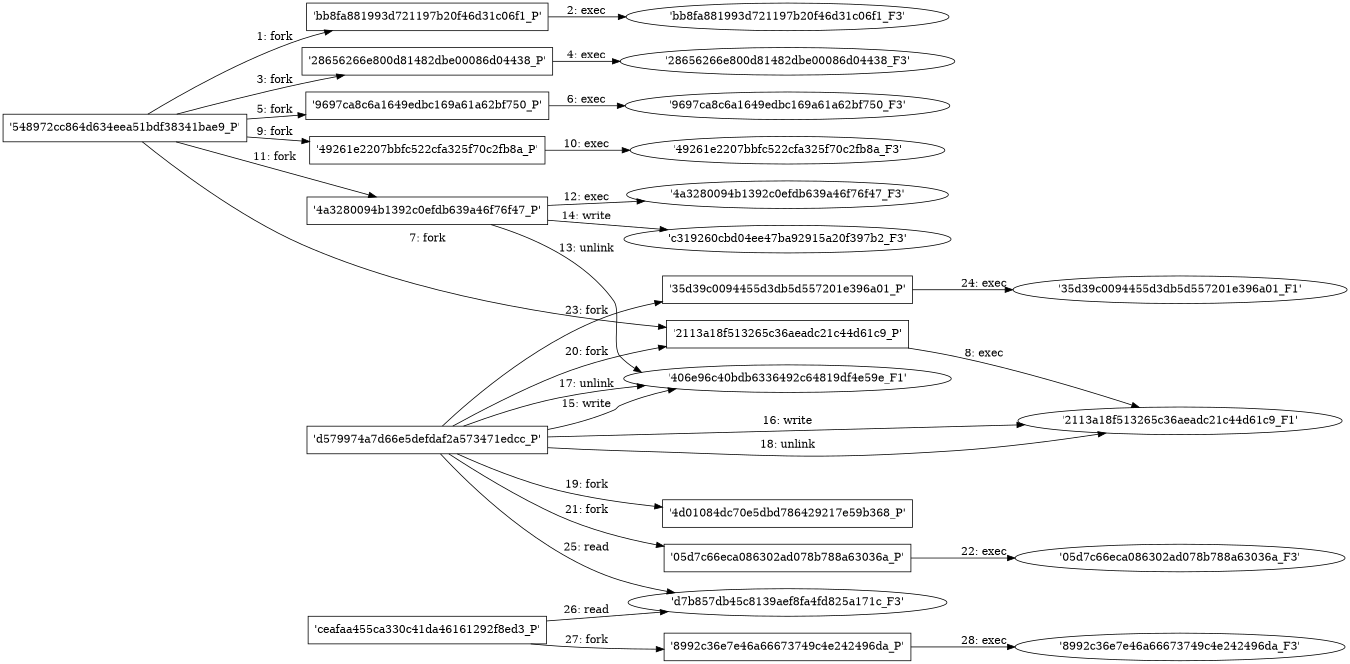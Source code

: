 digraph "D:\Learning\Paper\apt\基于CTI的攻击预警\Dataset\攻击图\ASGfromALLCTI\Threat Source Newsletter (April 15, 2021).dot" {
rankdir="LR"
size="9"
fixedsize="false"
splines="true"
nodesep=0.3
ranksep=0
fontsize=10
overlap="scalexy"
engine= "neato"
	"'548972cc864d634eea51bdf38341bae9_P'" [node_type=Process shape=box]
	"'bb8fa881993d721197b20f46d31c06f1_P'" [node_type=Process shape=box]
	"'548972cc864d634eea51bdf38341bae9_P'" -> "'bb8fa881993d721197b20f46d31c06f1_P'" [label="1: fork"]
	"'bb8fa881993d721197b20f46d31c06f1_P'" [node_type=Process shape=box]
	"'bb8fa881993d721197b20f46d31c06f1_F3'" [node_type=File shape=ellipse]
	"'bb8fa881993d721197b20f46d31c06f1_P'" -> "'bb8fa881993d721197b20f46d31c06f1_F3'" [label="2: exec"]
	"'548972cc864d634eea51bdf38341bae9_P'" [node_type=Process shape=box]
	"'28656266e800d81482dbe00086d04438_P'" [node_type=Process shape=box]
	"'548972cc864d634eea51bdf38341bae9_P'" -> "'28656266e800d81482dbe00086d04438_P'" [label="3: fork"]
	"'28656266e800d81482dbe00086d04438_P'" [node_type=Process shape=box]
	"'28656266e800d81482dbe00086d04438_F3'" [node_type=File shape=ellipse]
	"'28656266e800d81482dbe00086d04438_P'" -> "'28656266e800d81482dbe00086d04438_F3'" [label="4: exec"]
	"'548972cc864d634eea51bdf38341bae9_P'" [node_type=Process shape=box]
	"'9697ca8c6a1649edbc169a61a62bf750_P'" [node_type=Process shape=box]
	"'548972cc864d634eea51bdf38341bae9_P'" -> "'9697ca8c6a1649edbc169a61a62bf750_P'" [label="5: fork"]
	"'9697ca8c6a1649edbc169a61a62bf750_P'" [node_type=Process shape=box]
	"'9697ca8c6a1649edbc169a61a62bf750_F3'" [node_type=File shape=ellipse]
	"'9697ca8c6a1649edbc169a61a62bf750_P'" -> "'9697ca8c6a1649edbc169a61a62bf750_F3'" [label="6: exec"]
	"'548972cc864d634eea51bdf38341bae9_P'" [node_type=Process shape=box]
	"'2113a18f513265c36aeadc21c44d61c9_P'" [node_type=Process shape=box]
	"'548972cc864d634eea51bdf38341bae9_P'" -> "'2113a18f513265c36aeadc21c44d61c9_P'" [label="7: fork"]
	"'2113a18f513265c36aeadc21c44d61c9_P'" [node_type=Process shape=box]
	"'2113a18f513265c36aeadc21c44d61c9_F1'" [node_type=File shape=ellipse]
	"'2113a18f513265c36aeadc21c44d61c9_P'" -> "'2113a18f513265c36aeadc21c44d61c9_F1'" [label="8: exec"]
	"'548972cc864d634eea51bdf38341bae9_P'" [node_type=Process shape=box]
	"'49261e2207bbfc522cfa325f70c2fb8a_P'" [node_type=Process shape=box]
	"'548972cc864d634eea51bdf38341bae9_P'" -> "'49261e2207bbfc522cfa325f70c2fb8a_P'" [label="9: fork"]
	"'49261e2207bbfc522cfa325f70c2fb8a_P'" [node_type=Process shape=box]
	"'49261e2207bbfc522cfa325f70c2fb8a_F3'" [node_type=File shape=ellipse]
	"'49261e2207bbfc522cfa325f70c2fb8a_P'" -> "'49261e2207bbfc522cfa325f70c2fb8a_F3'" [label="10: exec"]
	"'548972cc864d634eea51bdf38341bae9_P'" [node_type=Process shape=box]
	"'4a3280094b1392c0efdb639a46f76f47_P'" [node_type=Process shape=box]
	"'548972cc864d634eea51bdf38341bae9_P'" -> "'4a3280094b1392c0efdb639a46f76f47_P'" [label="11: fork"]
	"'4a3280094b1392c0efdb639a46f76f47_P'" [node_type=Process shape=box]
	"'4a3280094b1392c0efdb639a46f76f47_F3'" [node_type=File shape=ellipse]
	"'4a3280094b1392c0efdb639a46f76f47_P'" -> "'4a3280094b1392c0efdb639a46f76f47_F3'" [label="12: exec"]
	"'406e96c40bdb6336492c64819df4e59e_F1'" [node_type=file shape=ellipse]
	"'4a3280094b1392c0efdb639a46f76f47_P'" [node_type=Process shape=box]
	"'4a3280094b1392c0efdb639a46f76f47_P'" -> "'406e96c40bdb6336492c64819df4e59e_F1'" [label="13: unlink"]
	"'c319260cbd04ee47ba92915a20f397b2_F3'" [node_type=file shape=ellipse]
	"'4a3280094b1392c0efdb639a46f76f47_P'" [node_type=Process shape=box]
	"'4a3280094b1392c0efdb639a46f76f47_P'" -> "'c319260cbd04ee47ba92915a20f397b2_F3'" [label="14: write"]
	"'406e96c40bdb6336492c64819df4e59e_F1'" [node_type=file shape=ellipse]
	"'d579974a7d66e5defdaf2a573471edcc_P'" [node_type=Process shape=box]
	"'d579974a7d66e5defdaf2a573471edcc_P'" -> "'406e96c40bdb6336492c64819df4e59e_F1'" [label="15: write"]
	"'2113a18f513265c36aeadc21c44d61c9_F1'" [node_type=file shape=ellipse]
	"'d579974a7d66e5defdaf2a573471edcc_P'" [node_type=Process shape=box]
	"'d579974a7d66e5defdaf2a573471edcc_P'" -> "'2113a18f513265c36aeadc21c44d61c9_F1'" [label="16: write"]
	"'406e96c40bdb6336492c64819df4e59e_F1'" [node_type=file shape=ellipse]
	"'d579974a7d66e5defdaf2a573471edcc_P'" [node_type=Process shape=box]
	"'d579974a7d66e5defdaf2a573471edcc_P'" -> "'406e96c40bdb6336492c64819df4e59e_F1'" [label="17: unlink"]
	"'2113a18f513265c36aeadc21c44d61c9_F1'" [node_type=file shape=ellipse]
	"'d579974a7d66e5defdaf2a573471edcc_P'" [node_type=Process shape=box]
	"'d579974a7d66e5defdaf2a573471edcc_P'" -> "'2113a18f513265c36aeadc21c44d61c9_F1'" [label="18: unlink"]
	"'d579974a7d66e5defdaf2a573471edcc_P'" [node_type=Process shape=box]
	"'4d01084dc70e5dbd786429217e59b368_P'" [node_type=Process shape=box]
	"'d579974a7d66e5defdaf2a573471edcc_P'" -> "'4d01084dc70e5dbd786429217e59b368_P'" [label="19: fork"]
	"'d579974a7d66e5defdaf2a573471edcc_P'" [node_type=Process shape=box]
	"'2113a18f513265c36aeadc21c44d61c9_P'" [node_type=Process shape=box]
	"'d579974a7d66e5defdaf2a573471edcc_P'" -> "'2113a18f513265c36aeadc21c44d61c9_P'" [label="20: fork"]
	"'d579974a7d66e5defdaf2a573471edcc_P'" [node_type=Process shape=box]
	"'05d7c66eca086302ad078b788a63036a_P'" [node_type=Process shape=box]
	"'d579974a7d66e5defdaf2a573471edcc_P'" -> "'05d7c66eca086302ad078b788a63036a_P'" [label="21: fork"]
	"'05d7c66eca086302ad078b788a63036a_P'" [node_type=Process shape=box]
	"'05d7c66eca086302ad078b788a63036a_F3'" [node_type=File shape=ellipse]
	"'05d7c66eca086302ad078b788a63036a_P'" -> "'05d7c66eca086302ad078b788a63036a_F3'" [label="22: exec"]
	"'d579974a7d66e5defdaf2a573471edcc_P'" [node_type=Process shape=box]
	"'35d39c0094455d3db5d557201e396a01_P'" [node_type=Process shape=box]
	"'d579974a7d66e5defdaf2a573471edcc_P'" -> "'35d39c0094455d3db5d557201e396a01_P'" [label="23: fork"]
	"'35d39c0094455d3db5d557201e396a01_P'" [node_type=Process shape=box]
	"'35d39c0094455d3db5d557201e396a01_F1'" [node_type=File shape=ellipse]
	"'35d39c0094455d3db5d557201e396a01_P'" -> "'35d39c0094455d3db5d557201e396a01_F1'" [label="24: exec"]
	"'d7b857db45c8139aef8fa4fd825a171c_F3'" [node_type=file shape=ellipse]
	"'d579974a7d66e5defdaf2a573471edcc_P'" [node_type=Process shape=box]
	"'d579974a7d66e5defdaf2a573471edcc_P'" -> "'d7b857db45c8139aef8fa4fd825a171c_F3'" [label="25: read"]
	"'d7b857db45c8139aef8fa4fd825a171c_F3'" [node_type=file shape=ellipse]
	"'ceafaa455ca330c41da46161292f8ed3_P'" [node_type=Process shape=box]
	"'ceafaa455ca330c41da46161292f8ed3_P'" -> "'d7b857db45c8139aef8fa4fd825a171c_F3'" [label="26: read"]
	"'ceafaa455ca330c41da46161292f8ed3_P'" [node_type=Process shape=box]
	"'8992c36e7e46a66673749c4e242496da_P'" [node_type=Process shape=box]
	"'ceafaa455ca330c41da46161292f8ed3_P'" -> "'8992c36e7e46a66673749c4e242496da_P'" [label="27: fork"]
	"'8992c36e7e46a66673749c4e242496da_P'" [node_type=Process shape=box]
	"'8992c36e7e46a66673749c4e242496da_F3'" [node_type=File shape=ellipse]
	"'8992c36e7e46a66673749c4e242496da_P'" -> "'8992c36e7e46a66673749c4e242496da_F3'" [label="28: exec"]
}
